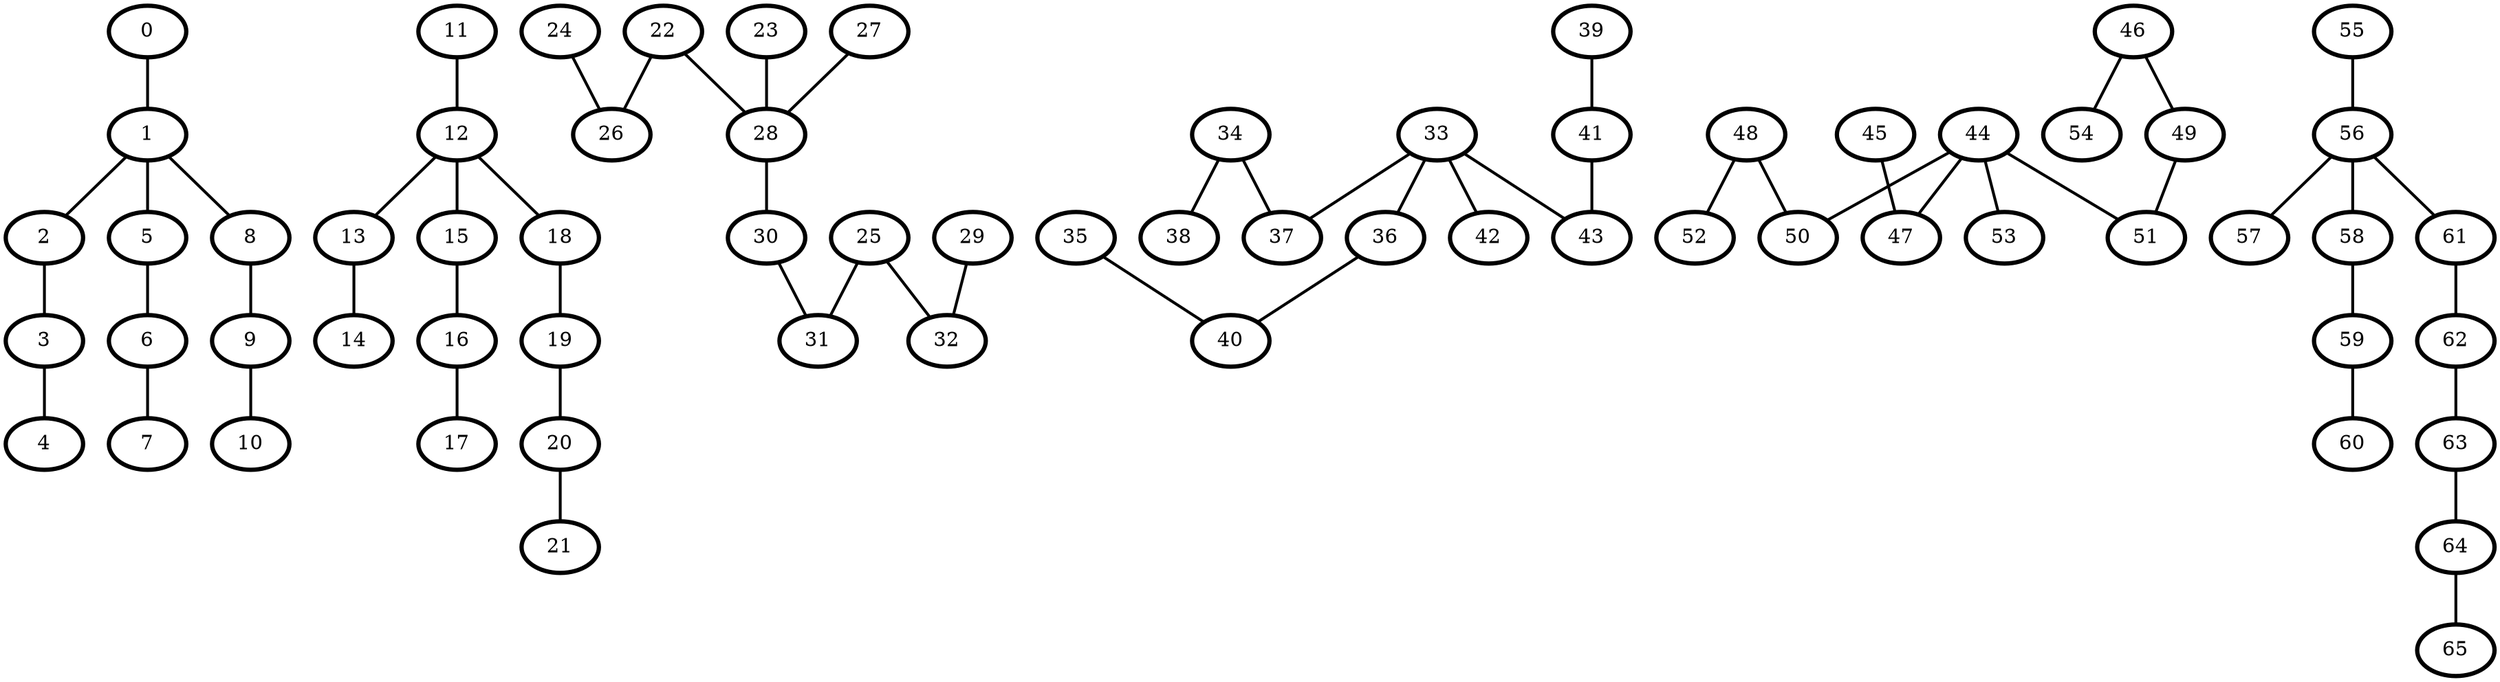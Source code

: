 graph G {
    0 [penwidth=3]
    1 [penwidth=3]
    2 [penwidth=3]
    3 [penwidth=3]
    4 [penwidth=3]
    5 [penwidth=3]
    6 [penwidth=3]
    7 [penwidth=3]
    8 [penwidth=3]
    9 [penwidth=3]
    10 [penwidth=3]
    11 [penwidth=3]
    12 [penwidth=3]
    13 [penwidth=3]
    14 [penwidth=3]
    15 [penwidth=3]
    16 [penwidth=3]
    17 [penwidth=3]
    18 [penwidth=3]
    19 [penwidth=3]
    20 [penwidth=3]
    21 [penwidth=3]
    22 [penwidth=3]
    23 [penwidth=3]
    24 [penwidth=3]
    25 [penwidth=3]
    26 [penwidth=3]
    27 [penwidth=3]
    28 [penwidth=3]
    29 [penwidth=3]
    30 [penwidth=3]
    31 [penwidth=3]
    32 [penwidth=3]
    33 [penwidth=3]
    34 [penwidth=3]
    35 [penwidth=3]
    36 [penwidth=3]
    37 [penwidth=3]
    38 [penwidth=3]
    39 [penwidth=3]
    40 [penwidth=3]
    41 [penwidth=3]
    42 [penwidth=3]
    43 [penwidth=3]
    44 [penwidth=3]
    45 [penwidth=3]
    46 [penwidth=3]
    47 [penwidth=3]
    48 [penwidth=3]
    49 [penwidth=3]
    50 [penwidth=3]
    51 [penwidth=3]
    52 [penwidth=3]
    53 [penwidth=3]
    54 [penwidth=3]
    55 [penwidth=3]
    56 [penwidth=3]
    57 [penwidth=3]
    58 [penwidth=3]
    59 [penwidth=3]
    60 [penwidth=3]
    61 [penwidth=3]
    62 [penwidth=3]
    63 [penwidth=3]
    64 [penwidth=3]
    65 [penwidth=3]

    0--1 [penwidth=2]
    1--2 [penwidth=2]
    1--5 [penwidth=2]
    1--8 [penwidth=2]
    2--3 [penwidth=2]
    3--4 [penwidth=2]
    5--6 [penwidth=2]
    6--7 [penwidth=2]
    8--9 [penwidth=2]
    9--10 [penwidth=2]
    11--12 [penwidth=2]
    12--13 [penwidth=2]
    12--15 [penwidth=2]
    12--18 [penwidth=2]
    13--14 [penwidth=2]
    15--16 [penwidth=2]
    16--17 [penwidth=2]
    18--19 [penwidth=2]
    19--20 [penwidth=2]
    20--21 [penwidth=2]
    22--28 [penwidth=2]
    22--26 [penwidth=2]
    23--28 [penwidth=2]
    24--26 [penwidth=2]
    25--31 [penwidth=2]
    25--32 [penwidth=2]
    27--28 [penwidth=2]
    28--30 [penwidth=2]
    29--32 [penwidth=2]
    30--31 [penwidth=2]
    33--42 [penwidth=2]
    33--37 [penwidth=2]
    33--43 [penwidth=2]
    33--36 [penwidth=2]
    34--38 [penwidth=2]
    34--37 [penwidth=2]
    35--40 [penwidth=2]
    36--40 [penwidth=2]
    39--41 [penwidth=2]
    41--43 [penwidth=2]
    44--51 [penwidth=2]
    44--53 [penwidth=2]
    44--47 [penwidth=2]
    44--50 [penwidth=2]
    45--47 [penwidth=2]
    46--54 [penwidth=2]
    46--49 [penwidth=2]
    48--50 [penwidth=2]
    48--52 [penwidth=2]
    49--51 [penwidth=2]
    55--56 [penwidth=2]
    56--57 [penwidth=2]
    56--58 [penwidth=2]
    56--61 [penwidth=2]
    58--59 [penwidth=2]
    59--60 [penwidth=2]
    61--62 [penwidth=2]
    62--63 [penwidth=2]
    63--64 [penwidth=2]
    64--65 [penwidth=2]
}